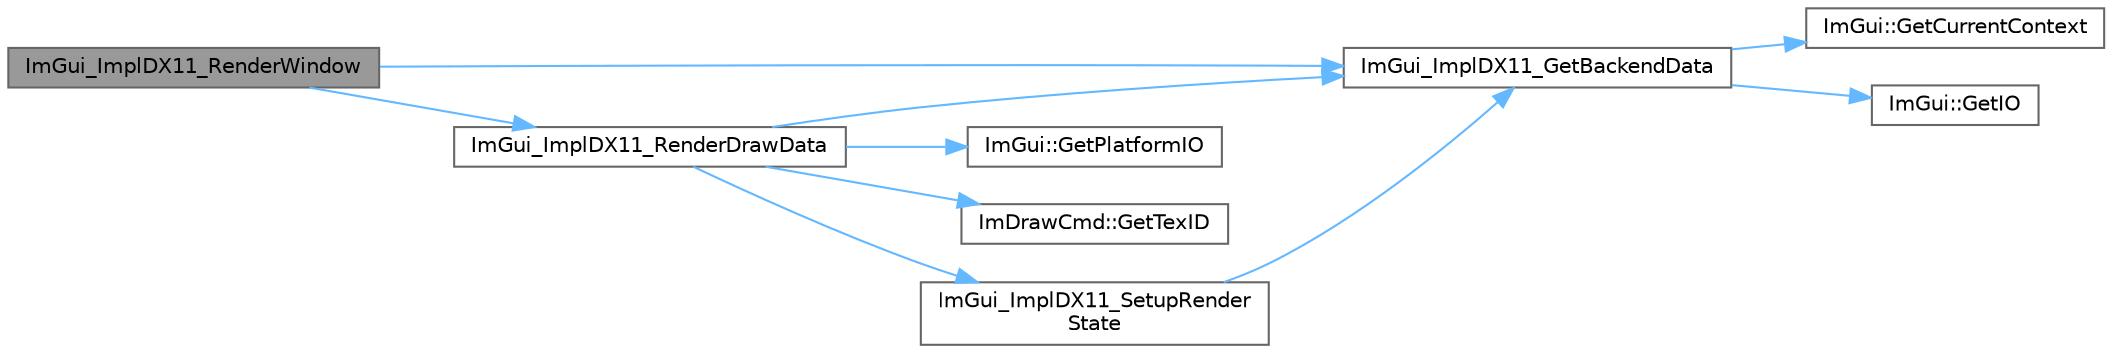 digraph "ImGui_ImplDX11_RenderWindow"
{
 // LATEX_PDF_SIZE
  bgcolor="transparent";
  edge [fontname=Helvetica,fontsize=10,labelfontname=Helvetica,labelfontsize=10];
  node [fontname=Helvetica,fontsize=10,shape=box,height=0.2,width=0.4];
  rankdir="LR";
  Node1 [id="Node000001",label="ImGui_ImplDX11_RenderWindow",height=0.2,width=0.4,color="gray40", fillcolor="grey60", style="filled", fontcolor="black",tooltip=" "];
  Node1 -> Node2 [id="edge10_Node000001_Node000002",color="steelblue1",style="solid",tooltip=" "];
  Node2 [id="Node000002",label="ImGui_ImplDX11_GetBackendData",height=0.2,width=0.4,color="grey40", fillcolor="white", style="filled",URL="$imgui__impl__dx11_8cpp.html#a6f2fc0574f090854d5aac193780c5f32",tooltip=" "];
  Node2 -> Node3 [id="edge11_Node000002_Node000003",color="steelblue1",style="solid",tooltip=" "];
  Node3 [id="Node000003",label="ImGui::GetCurrentContext",height=0.2,width=0.4,color="grey40", fillcolor="white", style="filled",URL="$namespace_im_gui.html#af557a6de5538099a0f6047eb994bbf42",tooltip=" "];
  Node2 -> Node4 [id="edge12_Node000002_Node000004",color="steelblue1",style="solid",tooltip=" "];
  Node4 [id="Node000004",label="ImGui::GetIO",height=0.2,width=0.4,color="grey40", fillcolor="white", style="filled",URL="$namespace_im_gui.html#a7dea7d0530868f078324f14a308f0c3c",tooltip=" "];
  Node1 -> Node5 [id="edge13_Node000001_Node000005",color="steelblue1",style="solid",tooltip=" "];
  Node5 [id="Node000005",label="ImGui_ImplDX11_RenderDrawData",height=0.2,width=0.4,color="grey40", fillcolor="white", style="filled",URL="$imgui__impl__dx11_8cpp.html#ad49984e658afc491c9b16312cf6bdd5b",tooltip=" "];
  Node5 -> Node6 [id="edge14_Node000005_Node000006",color="steelblue1",style="solid",tooltip=" "];
  Node6 [id="Node000006",label="ImGui::GetPlatformIO",height=0.2,width=0.4,color="grey40", fillcolor="white", style="filled",URL="$namespace_im_gui.html#a3edc2b6129cbf1e8d247c6d03c344065",tooltip=" "];
  Node5 -> Node7 [id="edge15_Node000005_Node000007",color="steelblue1",style="solid",tooltip=" "];
  Node7 [id="Node000007",label="ImDrawCmd::GetTexID",height=0.2,width=0.4,color="grey40", fillcolor="white", style="filled",URL="$struct_im_draw_cmd.html#a8ba7df6d136db6e33d850acc9291224f",tooltip=" "];
  Node5 -> Node2 [id="edge16_Node000005_Node000002",color="steelblue1",style="solid",tooltip=" "];
  Node5 -> Node8 [id="edge17_Node000005_Node000008",color="steelblue1",style="solid",tooltip=" "];
  Node8 [id="Node000008",label="ImGui_ImplDX11_SetupRender\lState",height=0.2,width=0.4,color="grey40", fillcolor="white", style="filled",URL="$imgui__impl__dx11_8cpp.html#acafea0f4b8151239ee8621c0ec157ba6",tooltip=" "];
  Node8 -> Node2 [id="edge18_Node000008_Node000002",color="steelblue1",style="solid",tooltip=" "];
}

